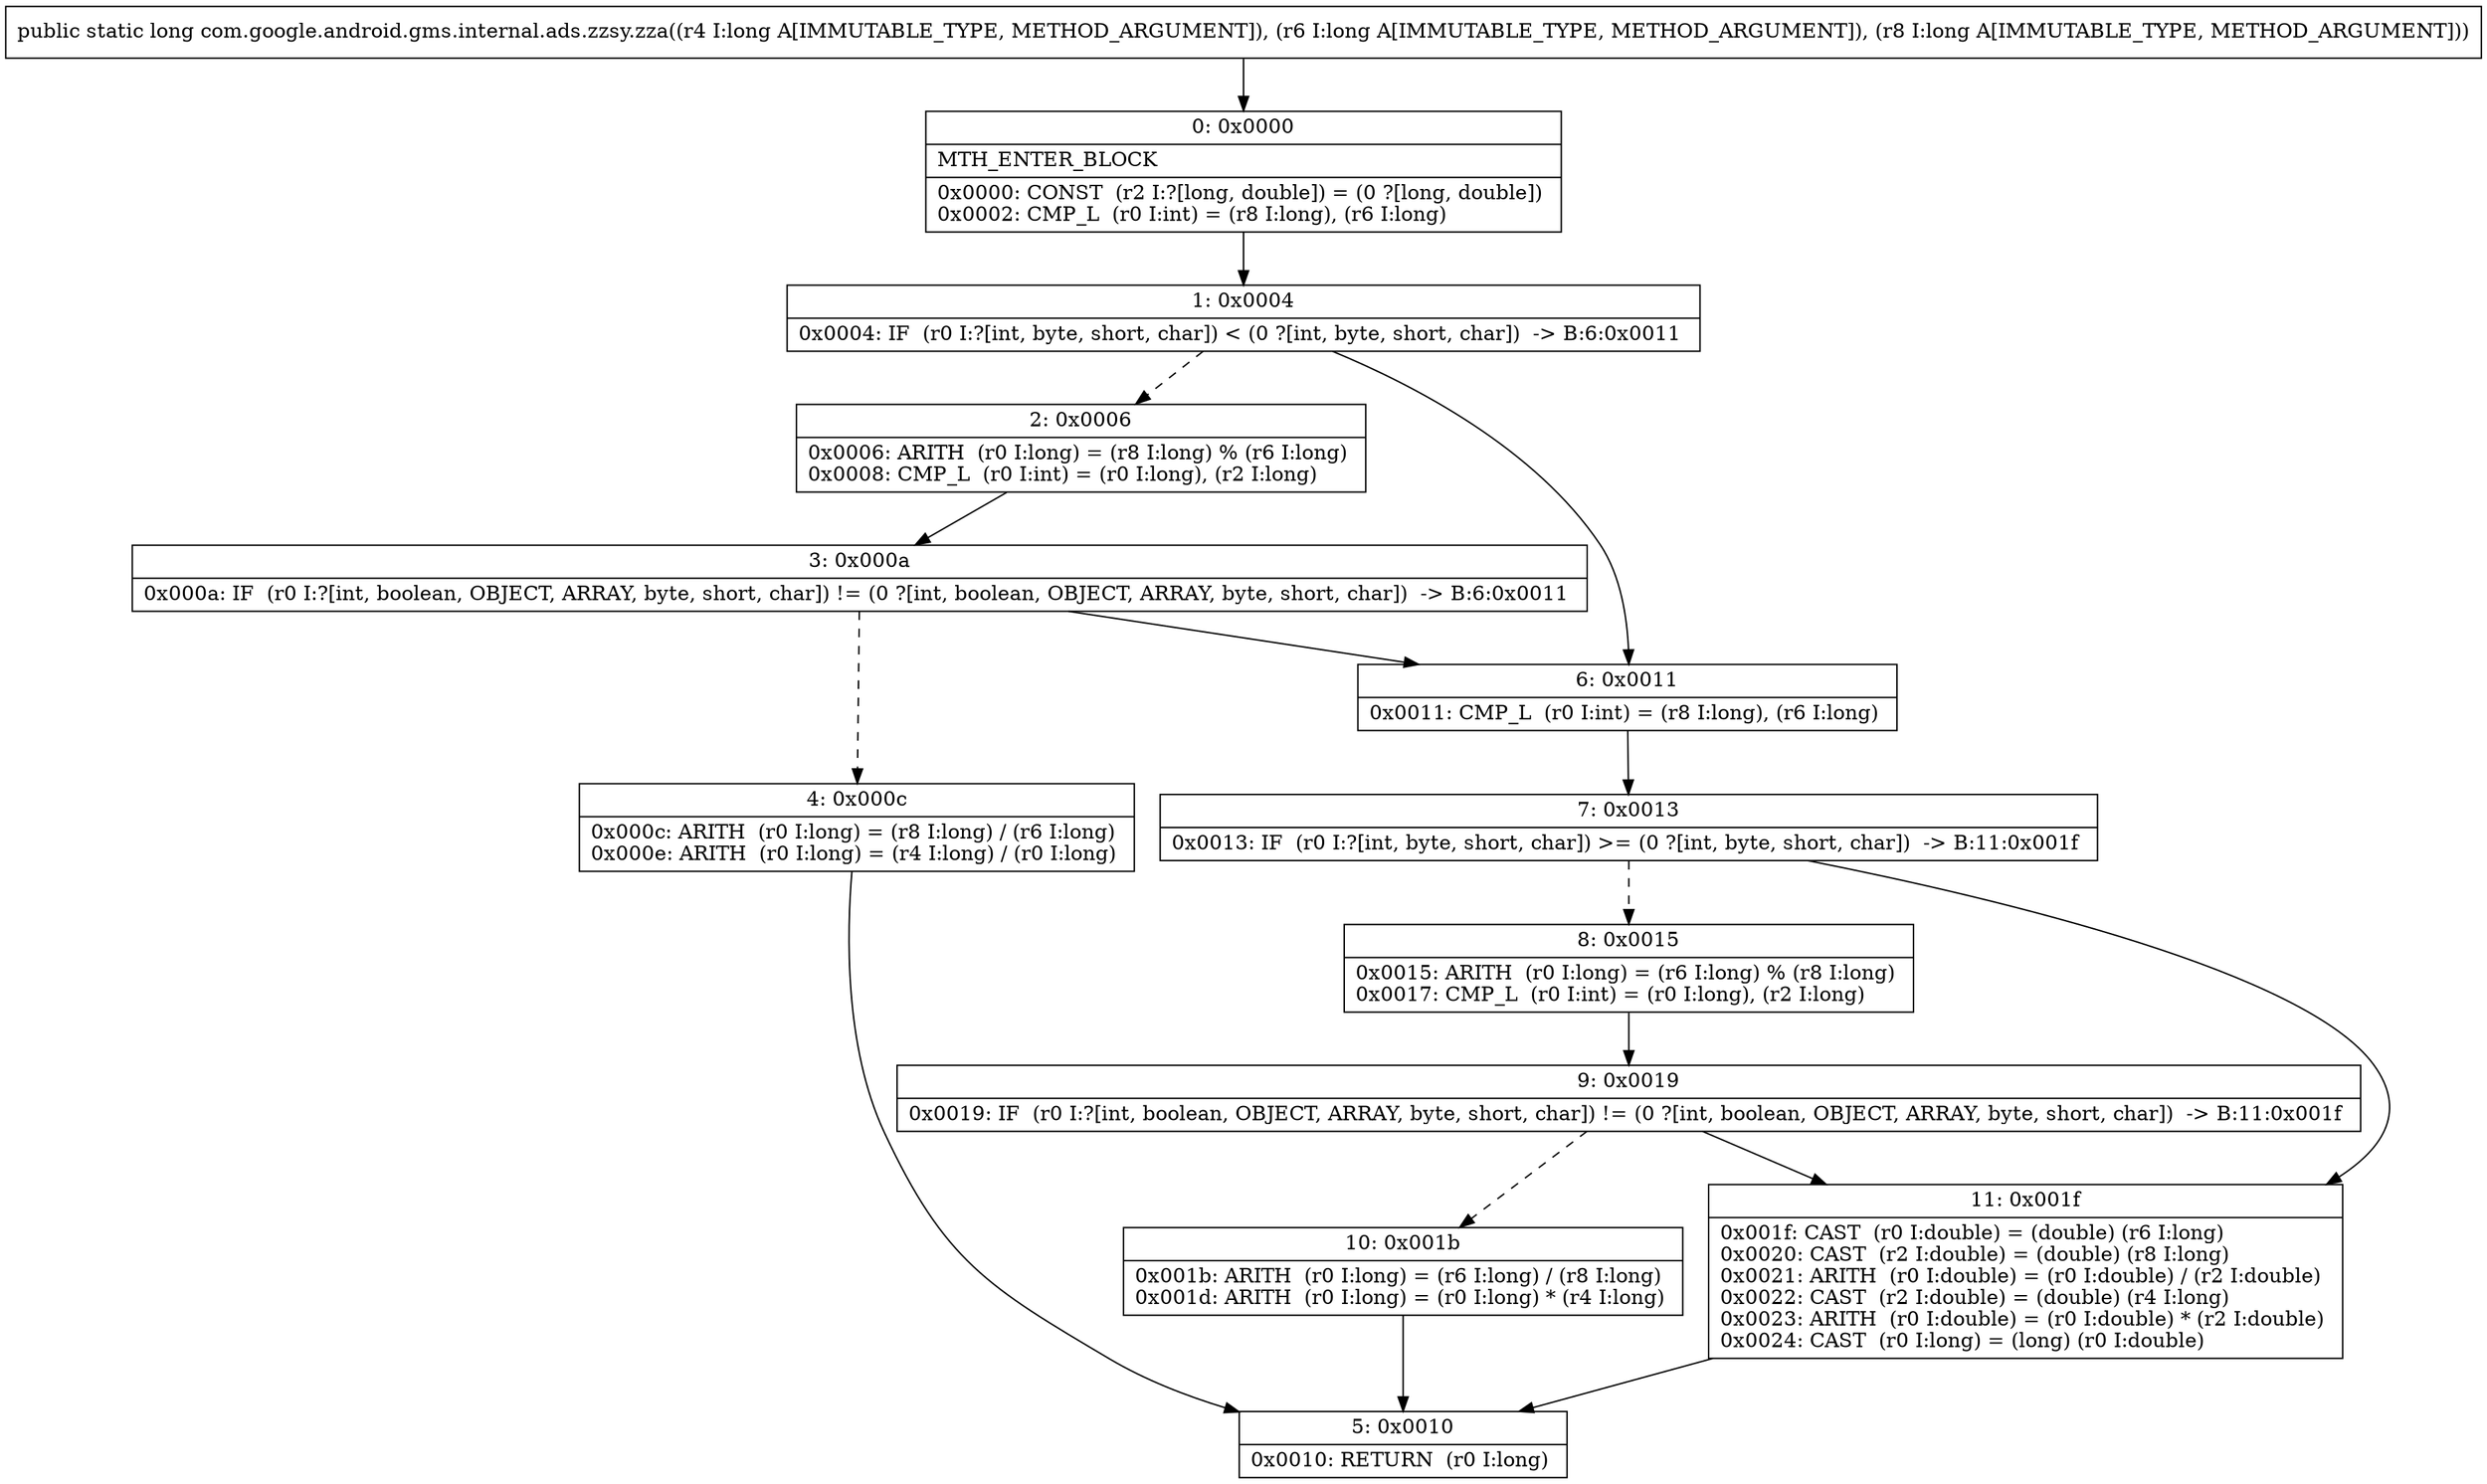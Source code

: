 digraph "CFG forcom.google.android.gms.internal.ads.zzsy.zza(JJJ)J" {
Node_0 [shape=record,label="{0\:\ 0x0000|MTH_ENTER_BLOCK\l|0x0000: CONST  (r2 I:?[long, double]) = (0 ?[long, double]) \l0x0002: CMP_L  (r0 I:int) = (r8 I:long), (r6 I:long) \l}"];
Node_1 [shape=record,label="{1\:\ 0x0004|0x0004: IF  (r0 I:?[int, byte, short, char]) \< (0 ?[int, byte, short, char])  \-\> B:6:0x0011 \l}"];
Node_2 [shape=record,label="{2\:\ 0x0006|0x0006: ARITH  (r0 I:long) = (r8 I:long) % (r6 I:long) \l0x0008: CMP_L  (r0 I:int) = (r0 I:long), (r2 I:long) \l}"];
Node_3 [shape=record,label="{3\:\ 0x000a|0x000a: IF  (r0 I:?[int, boolean, OBJECT, ARRAY, byte, short, char]) != (0 ?[int, boolean, OBJECT, ARRAY, byte, short, char])  \-\> B:6:0x0011 \l}"];
Node_4 [shape=record,label="{4\:\ 0x000c|0x000c: ARITH  (r0 I:long) = (r8 I:long) \/ (r6 I:long) \l0x000e: ARITH  (r0 I:long) = (r4 I:long) \/ (r0 I:long) \l}"];
Node_5 [shape=record,label="{5\:\ 0x0010|0x0010: RETURN  (r0 I:long) \l}"];
Node_6 [shape=record,label="{6\:\ 0x0011|0x0011: CMP_L  (r0 I:int) = (r8 I:long), (r6 I:long) \l}"];
Node_7 [shape=record,label="{7\:\ 0x0013|0x0013: IF  (r0 I:?[int, byte, short, char]) \>= (0 ?[int, byte, short, char])  \-\> B:11:0x001f \l}"];
Node_8 [shape=record,label="{8\:\ 0x0015|0x0015: ARITH  (r0 I:long) = (r6 I:long) % (r8 I:long) \l0x0017: CMP_L  (r0 I:int) = (r0 I:long), (r2 I:long) \l}"];
Node_9 [shape=record,label="{9\:\ 0x0019|0x0019: IF  (r0 I:?[int, boolean, OBJECT, ARRAY, byte, short, char]) != (0 ?[int, boolean, OBJECT, ARRAY, byte, short, char])  \-\> B:11:0x001f \l}"];
Node_10 [shape=record,label="{10\:\ 0x001b|0x001b: ARITH  (r0 I:long) = (r6 I:long) \/ (r8 I:long) \l0x001d: ARITH  (r0 I:long) = (r0 I:long) * (r4 I:long) \l}"];
Node_11 [shape=record,label="{11\:\ 0x001f|0x001f: CAST  (r0 I:double) = (double) (r6 I:long) \l0x0020: CAST  (r2 I:double) = (double) (r8 I:long) \l0x0021: ARITH  (r0 I:double) = (r0 I:double) \/ (r2 I:double) \l0x0022: CAST  (r2 I:double) = (double) (r4 I:long) \l0x0023: ARITH  (r0 I:double) = (r0 I:double) * (r2 I:double) \l0x0024: CAST  (r0 I:long) = (long) (r0 I:double) \l}"];
MethodNode[shape=record,label="{public static long com.google.android.gms.internal.ads.zzsy.zza((r4 I:long A[IMMUTABLE_TYPE, METHOD_ARGUMENT]), (r6 I:long A[IMMUTABLE_TYPE, METHOD_ARGUMENT]), (r8 I:long A[IMMUTABLE_TYPE, METHOD_ARGUMENT])) }"];
MethodNode -> Node_0;
Node_0 -> Node_1;
Node_1 -> Node_2[style=dashed];
Node_1 -> Node_6;
Node_2 -> Node_3;
Node_3 -> Node_4[style=dashed];
Node_3 -> Node_6;
Node_4 -> Node_5;
Node_6 -> Node_7;
Node_7 -> Node_8[style=dashed];
Node_7 -> Node_11;
Node_8 -> Node_9;
Node_9 -> Node_10[style=dashed];
Node_9 -> Node_11;
Node_10 -> Node_5;
Node_11 -> Node_5;
}

